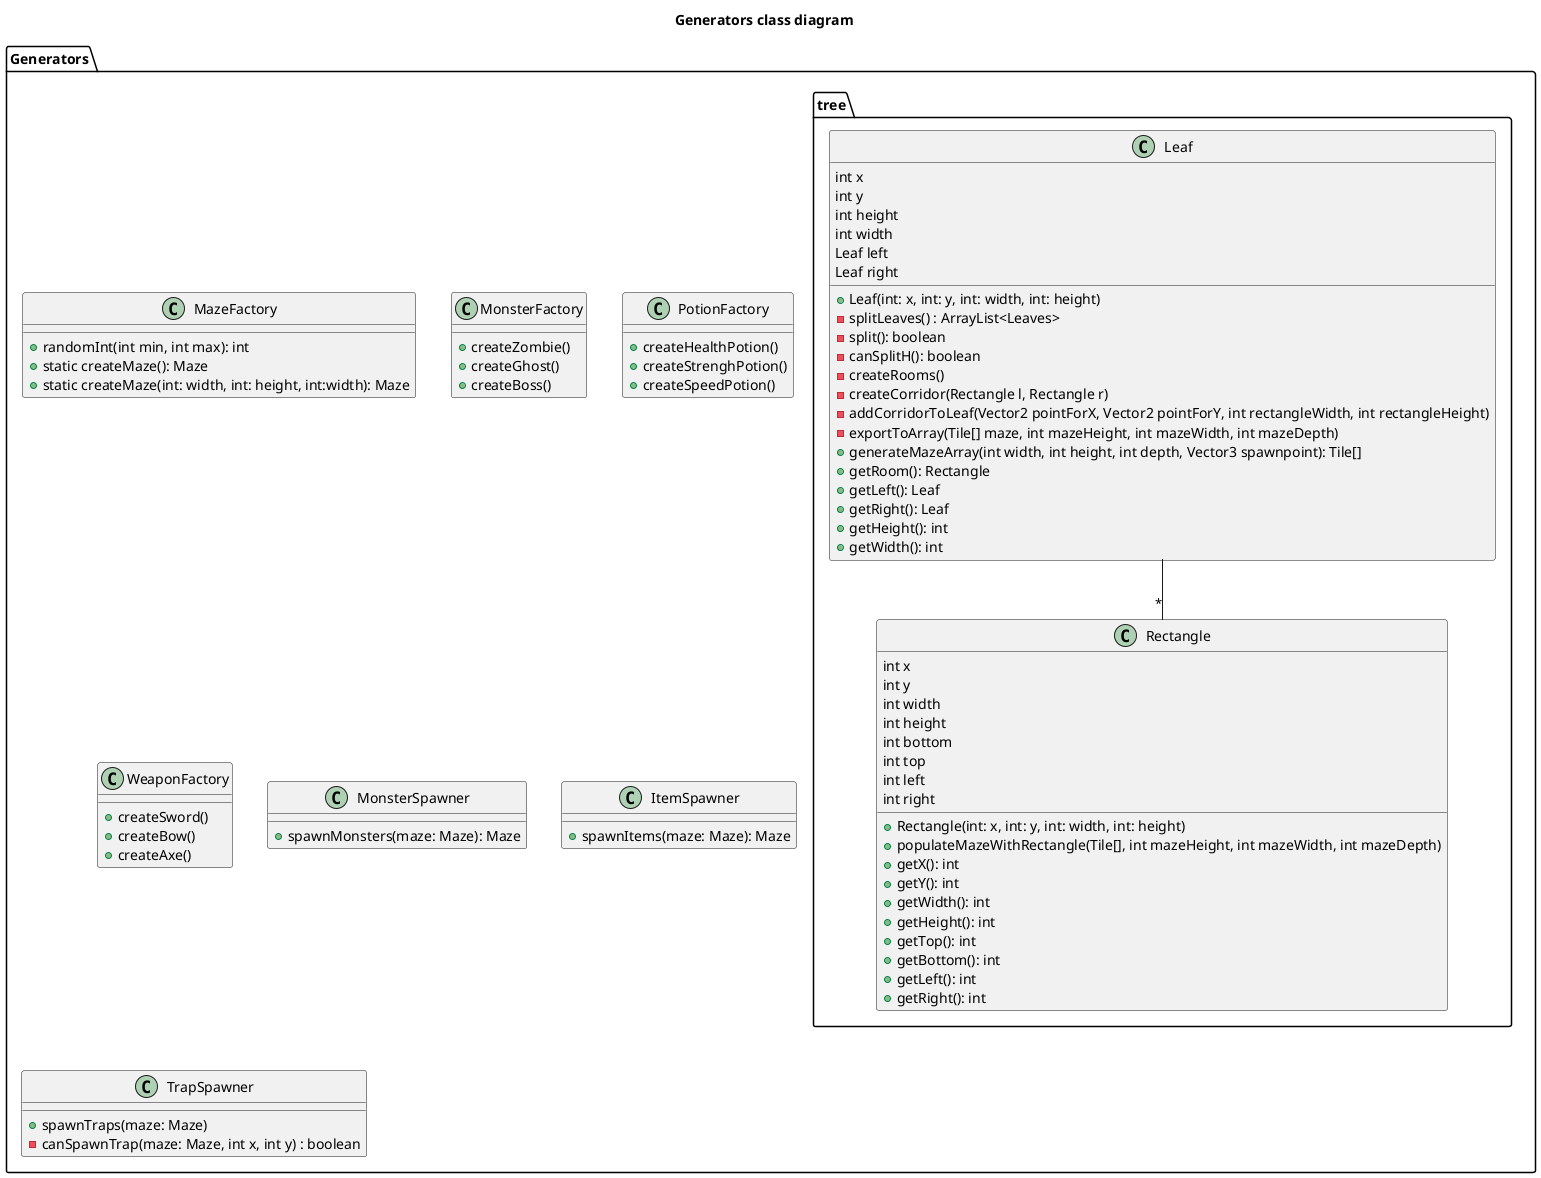 @startuml Generators class diagram
title Generators class diagram

package Generators {
    class MazeFactory {
        + randomInt(int min, int max): int
        + static createMaze(): Maze
        + static createMaze(int: width, int: height, int:width): Maze
    }

    class MonsterFactory {
        + createZombie()
        + createGhost()
        + createBoss()
    }

    class PotionFactory {
        + createHealthPotion()
        + createStrenghPotion()
        + createSpeedPotion()
    }

    class WeaponFactory {
        + createSword()
        + createBow()
        + createAxe()
    }

    class MonsterSpawner {
        + spawnMonsters(maze: Maze): Maze
    }

    class ItemSpawner {
        + spawnItems(maze: Maze): Maze
    }

    class TrapSpawner {
        + spawnTraps(maze: Maze)
        - canSpawnTrap(maze: Maze, int x, int y) : boolean
    }

    package tree {
        class Leaf {
            int x
            int y
            int height
            int width
            Leaf left
            Leaf right
            + Leaf(int: x, int: y, int: width, int: height)
            - splitLeaves() : ArrayList<Leaves>
            - split(): boolean
            - canSplitH(): boolean
            - createRooms()
            - createCorridor(Rectangle l, Rectangle r)
            - addCorridorToLeaf(Vector2 pointForX, Vector2 pointForY, int rectangleWidth, int rectangleHeight)
            - exportToArray(Tile[] maze, int mazeHeight, int mazeWidth, int mazeDepth)
            + generateMazeArray(int width, int height, int depth, Vector3 spawnpoint): Tile[]
            + getRoom(): Rectangle
            + getLeft(): Leaf
            + getRight(): Leaf
            + getHeight(): int
            + getWidth(): int
        }
        class Rectangle {
            int x
            int y
            int width
            int height
            int bottom
            int top
            int left
            int right
            + Rectangle(int: x, int: y, int: width, int: height)
            + populateMazeWithRectangle(Tile[], int mazeHeight, int mazeWidth, int mazeDepth)
            + getX(): int
            + getY(): int
            + getWidth(): int
            + getHeight(): int       
            + getTop(): int
            + getBottom(): int          
            + getLeft(): int
            + getRight(): int
        }

        Leaf -- "*" Rectangle
    }
}

@enduml